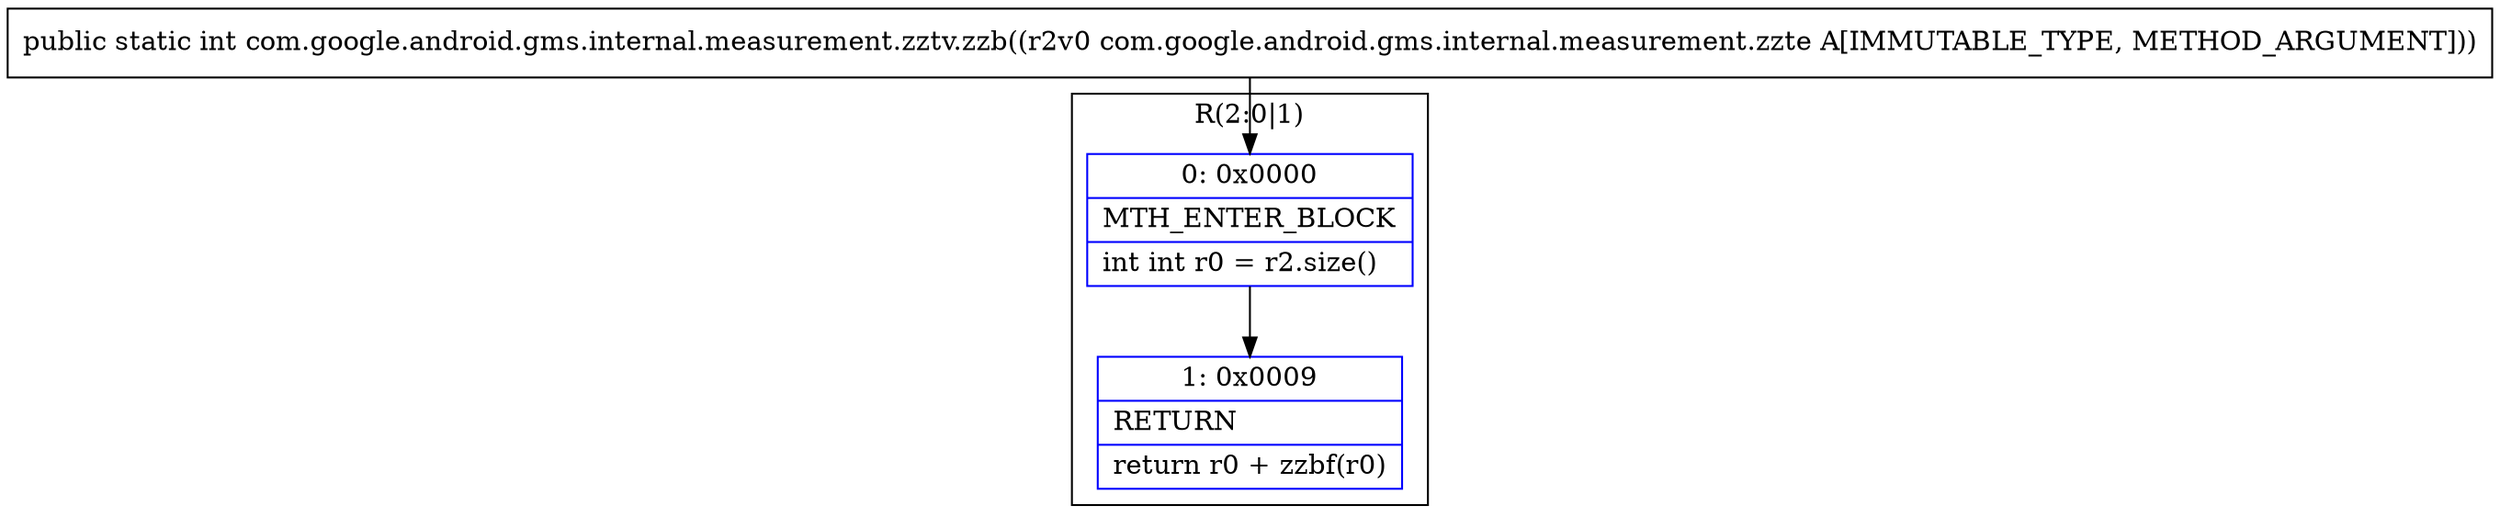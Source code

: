 digraph "CFG forcom.google.android.gms.internal.measurement.zztv.zzb(Lcom\/google\/android\/gms\/internal\/measurement\/zzte;)I" {
subgraph cluster_Region_1072503044 {
label = "R(2:0|1)";
node [shape=record,color=blue];
Node_0 [shape=record,label="{0\:\ 0x0000|MTH_ENTER_BLOCK\l|int int r0 = r2.size()\l}"];
Node_1 [shape=record,label="{1\:\ 0x0009|RETURN\l|return r0 + zzbf(r0)\l}"];
}
MethodNode[shape=record,label="{public static int com.google.android.gms.internal.measurement.zztv.zzb((r2v0 com.google.android.gms.internal.measurement.zzte A[IMMUTABLE_TYPE, METHOD_ARGUMENT])) }"];
MethodNode -> Node_0;
Node_0 -> Node_1;
}

